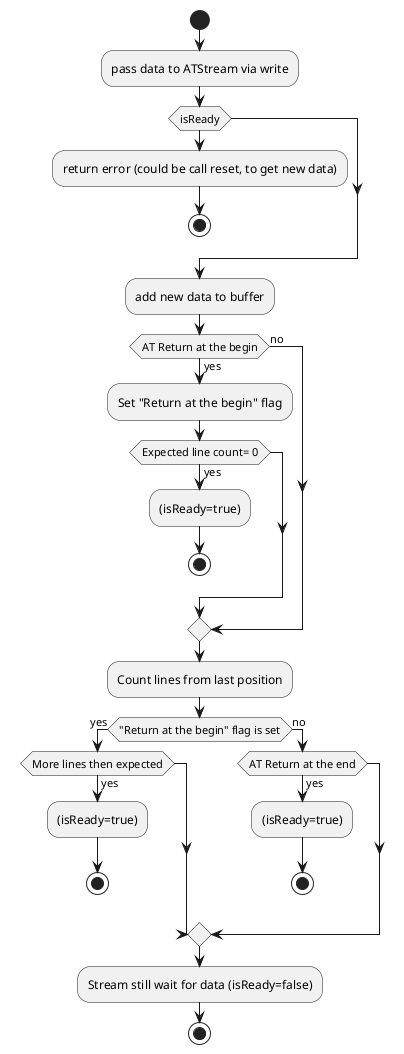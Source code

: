 @startuml

start


:pass data to ATStream via write;

if (isReady) then 
	:return error (could be call reset, to get new data);
	Stop;
endif

:add new data to buffer;


    if (AT Return at the begin) then (yes)	
		:Set "Return at the begin" flag;
		if (Expected line count= 0) then (yes)
		:(isReady=true);
			Stop;
		endif
	else (no)
	endif
	
	:Count lines from last position;
	
    if ("Return at the begin" flag is set) then (yes)
	   if (More lines then expected) then (yes)
	   :(isReady=true);
		Stop;
	   endif
	else (no)
	 if (AT Return at the end) then (yes)
		:(isReady=true);
		Stop;
	 endif
	endif
	
	:Stream still wait for data (isReady=false);
	Stop;
	







@enduml